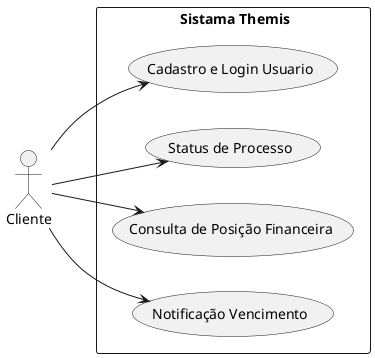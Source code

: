 @startuml

left to right direction
 
actor "Cliente" as Cliente

 
rectangle " Sistama Themis"{
    
    usecase "Cadastro e Login Usuario" as UC1
    usecase "Status de Processo" as UC2
    usecase "Consulta de Posição Financeira" as UC3
    usecase "Notificação Vencimento" as UC4

       
}
Cliente --> UC1
Cliente --> UC2
Cliente --> UC3
Cliente --> UC4

 
@enduml
